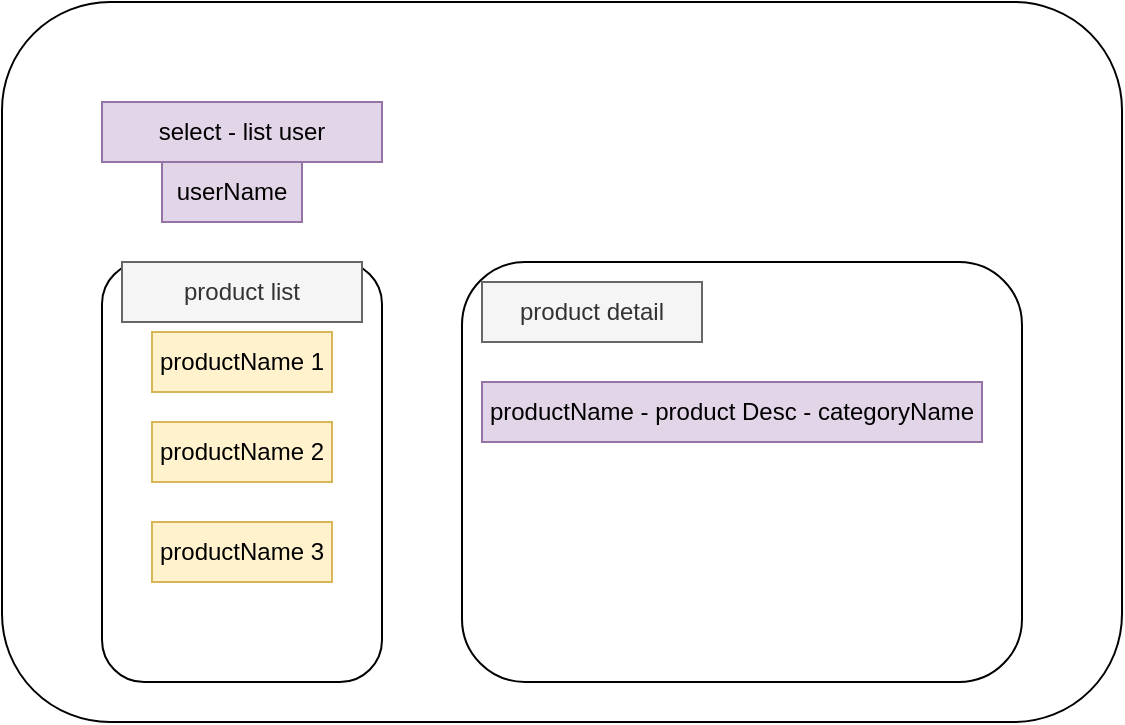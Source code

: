 <mxfile version="15.8.7" type="device"><diagram id="aRrFRkkgbXjSOhGBWrR9" name="Page-1"><mxGraphModel dx="1106" dy="997" grid="1" gridSize="10" guides="1" tooltips="1" connect="1" arrows="1" fold="1" page="1" pageScale="1" pageWidth="850" pageHeight="1100" math="0" shadow="0"><root><mxCell id="0"/><mxCell id="1" parent="0"/><mxCell id="CJBev0bApB7AMY8tYnws-1" value="" style="rounded=1;whiteSpace=wrap;html=1;" vertex="1" parent="1"><mxGeometry x="40" y="160" width="560" height="360" as="geometry"/></mxCell><mxCell id="CJBev0bApB7AMY8tYnws-3" value="" style="rounded=1;whiteSpace=wrap;html=1;" vertex="1" parent="1"><mxGeometry x="90" y="290" width="140" height="210" as="geometry"/></mxCell><mxCell id="CJBev0bApB7AMY8tYnws-4" value="" style="rounded=1;whiteSpace=wrap;html=1;" vertex="1" parent="1"><mxGeometry x="270" y="290" width="280" height="210" as="geometry"/></mxCell><mxCell id="CJBev0bApB7AMY8tYnws-6" value="productName 1" style="text;html=1;strokeColor=#d6b656;fillColor=#fff2cc;align=center;verticalAlign=middle;whiteSpace=wrap;rounded=0;" vertex="1" parent="1"><mxGeometry x="115" y="325" width="90" height="30" as="geometry"/></mxCell><mxCell id="CJBev0bApB7AMY8tYnws-9" value="product list" style="text;html=1;strokeColor=#666666;fillColor=#f5f5f5;align=center;verticalAlign=middle;whiteSpace=wrap;rounded=0;fontColor=#333333;" vertex="1" parent="1"><mxGeometry x="100" y="290" width="120" height="30" as="geometry"/></mxCell><mxCell id="CJBev0bApB7AMY8tYnws-10" value="product detail" style="text;html=1;strokeColor=#666666;fillColor=#f5f5f5;align=center;verticalAlign=middle;whiteSpace=wrap;rounded=0;fontColor=#333333;" vertex="1" parent="1"><mxGeometry x="280" y="300" width="110" height="30" as="geometry"/></mxCell><mxCell id="CJBev0bApB7AMY8tYnws-11" value="productName - product Desc - categoryName" style="text;html=1;strokeColor=#9673a6;fillColor=#e1d5e7;align=center;verticalAlign=middle;whiteSpace=wrap;rounded=0;" vertex="1" parent="1"><mxGeometry x="280" y="350" width="250" height="30" as="geometry"/></mxCell><mxCell id="CJBev0bApB7AMY8tYnws-12" value="select - list user" style="text;html=1;strokeColor=#9673a6;fillColor=#e1d5e7;align=center;verticalAlign=middle;whiteSpace=wrap;rounded=0;" vertex="1" parent="1"><mxGeometry x="90" y="210" width="140" height="30" as="geometry"/></mxCell><mxCell id="CJBev0bApB7AMY8tYnws-13" value="productName 2" style="text;html=1;strokeColor=#d6b656;fillColor=#fff2cc;align=center;verticalAlign=middle;whiteSpace=wrap;rounded=0;" vertex="1" parent="1"><mxGeometry x="115" y="370" width="90" height="30" as="geometry"/></mxCell><mxCell id="CJBev0bApB7AMY8tYnws-14" value="productName 3" style="text;html=1;strokeColor=#d6b656;fillColor=#fff2cc;align=center;verticalAlign=middle;whiteSpace=wrap;rounded=0;" vertex="1" parent="1"><mxGeometry x="115" y="420" width="90" height="30" as="geometry"/></mxCell><mxCell id="CJBev0bApB7AMY8tYnws-15" value="userName" style="text;html=1;strokeColor=#9673a6;fillColor=#e1d5e7;align=center;verticalAlign=middle;whiteSpace=wrap;rounded=0;" vertex="1" parent="1"><mxGeometry x="120" y="240" width="70" height="30" as="geometry"/></mxCell></root></mxGraphModel></diagram></mxfile>